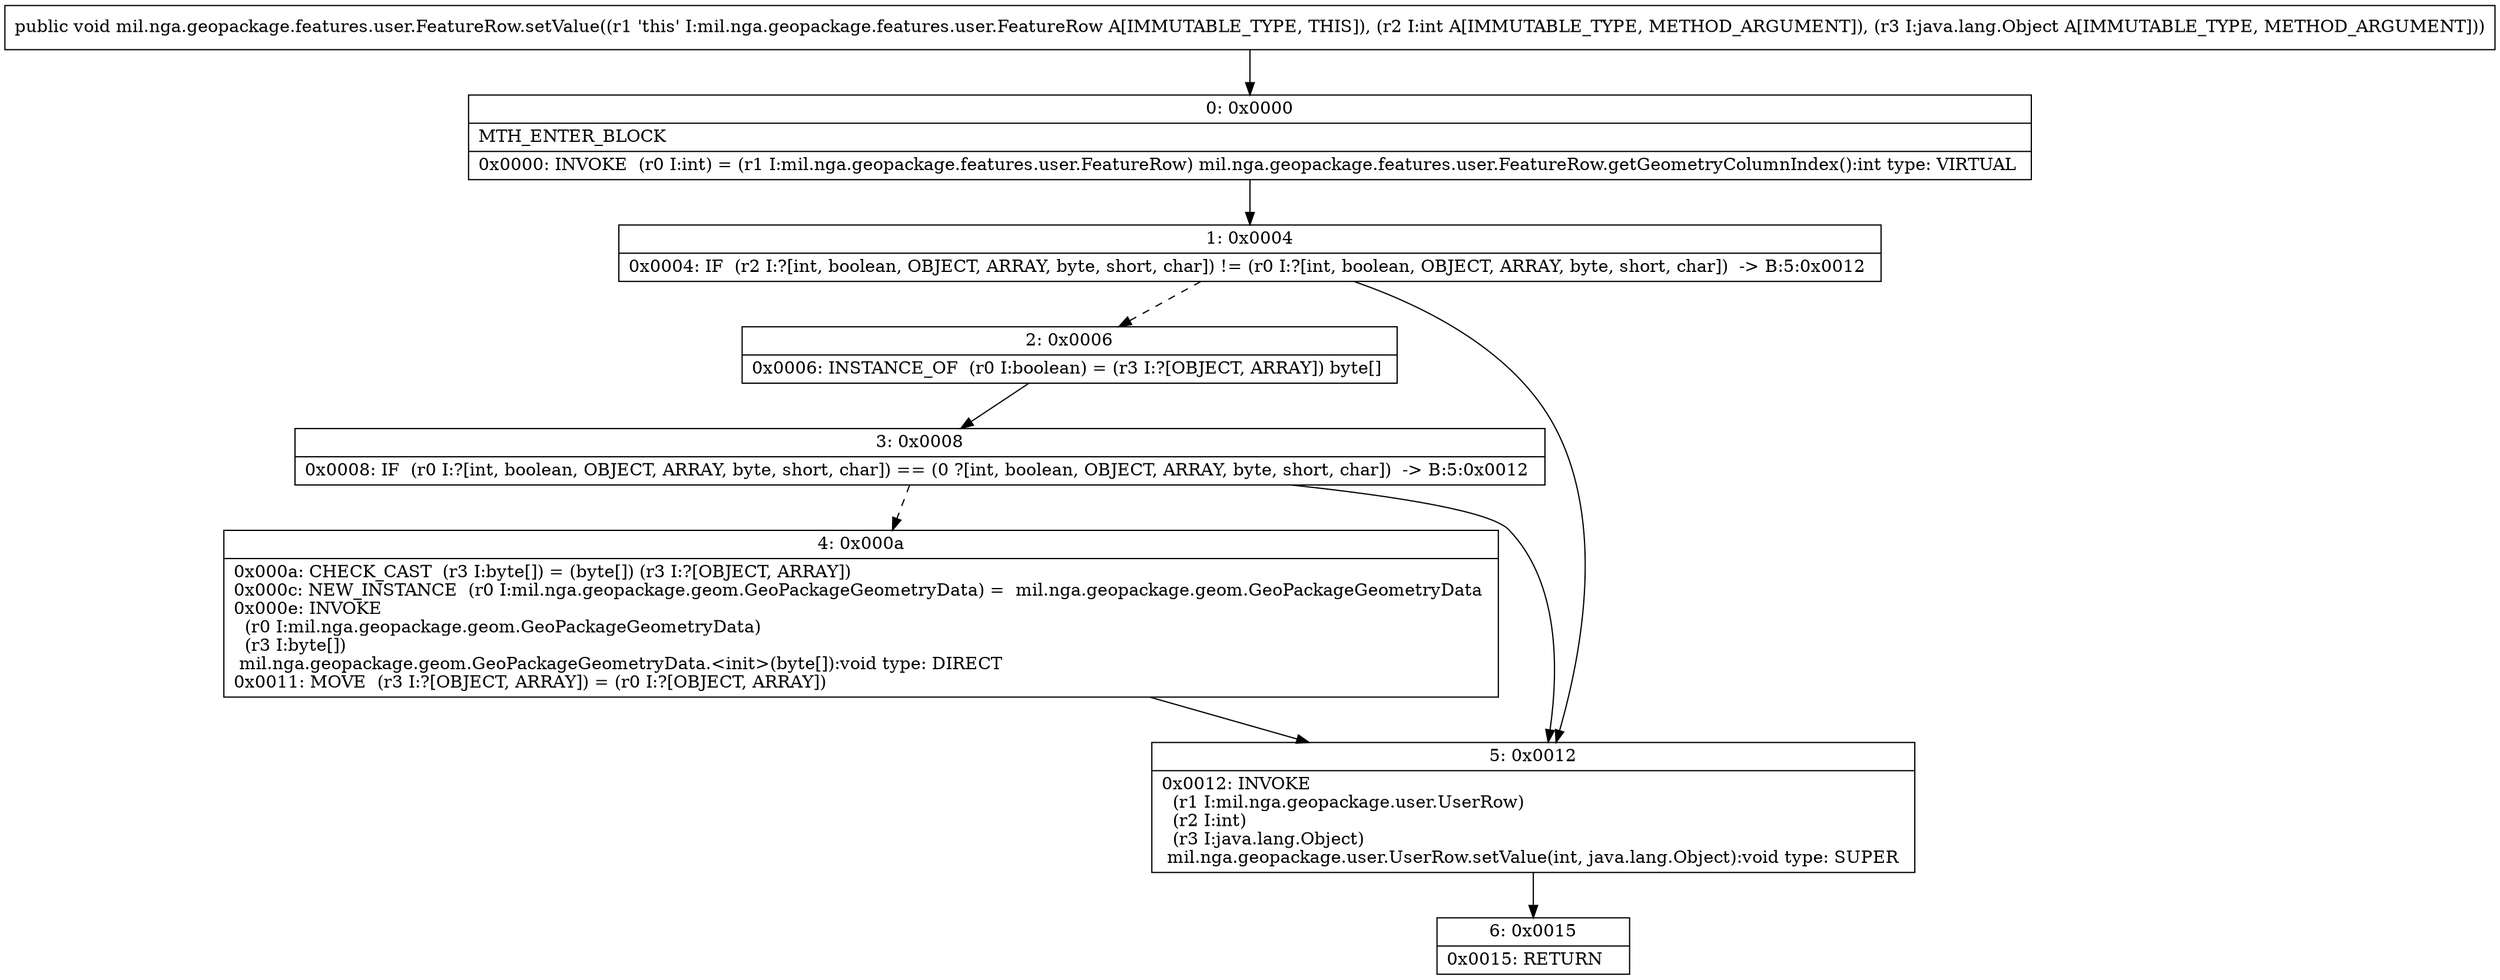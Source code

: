 digraph "CFG formil.nga.geopackage.features.user.FeatureRow.setValue(ILjava\/lang\/Object;)V" {
Node_0 [shape=record,label="{0\:\ 0x0000|MTH_ENTER_BLOCK\l|0x0000: INVOKE  (r0 I:int) = (r1 I:mil.nga.geopackage.features.user.FeatureRow) mil.nga.geopackage.features.user.FeatureRow.getGeometryColumnIndex():int type: VIRTUAL \l}"];
Node_1 [shape=record,label="{1\:\ 0x0004|0x0004: IF  (r2 I:?[int, boolean, OBJECT, ARRAY, byte, short, char]) != (r0 I:?[int, boolean, OBJECT, ARRAY, byte, short, char])  \-\> B:5:0x0012 \l}"];
Node_2 [shape=record,label="{2\:\ 0x0006|0x0006: INSTANCE_OF  (r0 I:boolean) = (r3 I:?[OBJECT, ARRAY]) byte[] \l}"];
Node_3 [shape=record,label="{3\:\ 0x0008|0x0008: IF  (r0 I:?[int, boolean, OBJECT, ARRAY, byte, short, char]) == (0 ?[int, boolean, OBJECT, ARRAY, byte, short, char])  \-\> B:5:0x0012 \l}"];
Node_4 [shape=record,label="{4\:\ 0x000a|0x000a: CHECK_CAST  (r3 I:byte[]) = (byte[]) (r3 I:?[OBJECT, ARRAY]) \l0x000c: NEW_INSTANCE  (r0 I:mil.nga.geopackage.geom.GeoPackageGeometryData) =  mil.nga.geopackage.geom.GeoPackageGeometryData \l0x000e: INVOKE  \l  (r0 I:mil.nga.geopackage.geom.GeoPackageGeometryData)\l  (r3 I:byte[])\l mil.nga.geopackage.geom.GeoPackageGeometryData.\<init\>(byte[]):void type: DIRECT \l0x0011: MOVE  (r3 I:?[OBJECT, ARRAY]) = (r0 I:?[OBJECT, ARRAY]) \l}"];
Node_5 [shape=record,label="{5\:\ 0x0012|0x0012: INVOKE  \l  (r1 I:mil.nga.geopackage.user.UserRow)\l  (r2 I:int)\l  (r3 I:java.lang.Object)\l mil.nga.geopackage.user.UserRow.setValue(int, java.lang.Object):void type: SUPER \l}"];
Node_6 [shape=record,label="{6\:\ 0x0015|0x0015: RETURN   \l}"];
MethodNode[shape=record,label="{public void mil.nga.geopackage.features.user.FeatureRow.setValue((r1 'this' I:mil.nga.geopackage.features.user.FeatureRow A[IMMUTABLE_TYPE, THIS]), (r2 I:int A[IMMUTABLE_TYPE, METHOD_ARGUMENT]), (r3 I:java.lang.Object A[IMMUTABLE_TYPE, METHOD_ARGUMENT])) }"];
MethodNode -> Node_0;
Node_0 -> Node_1;
Node_1 -> Node_2[style=dashed];
Node_1 -> Node_5;
Node_2 -> Node_3;
Node_3 -> Node_4[style=dashed];
Node_3 -> Node_5;
Node_4 -> Node_5;
Node_5 -> Node_6;
}

